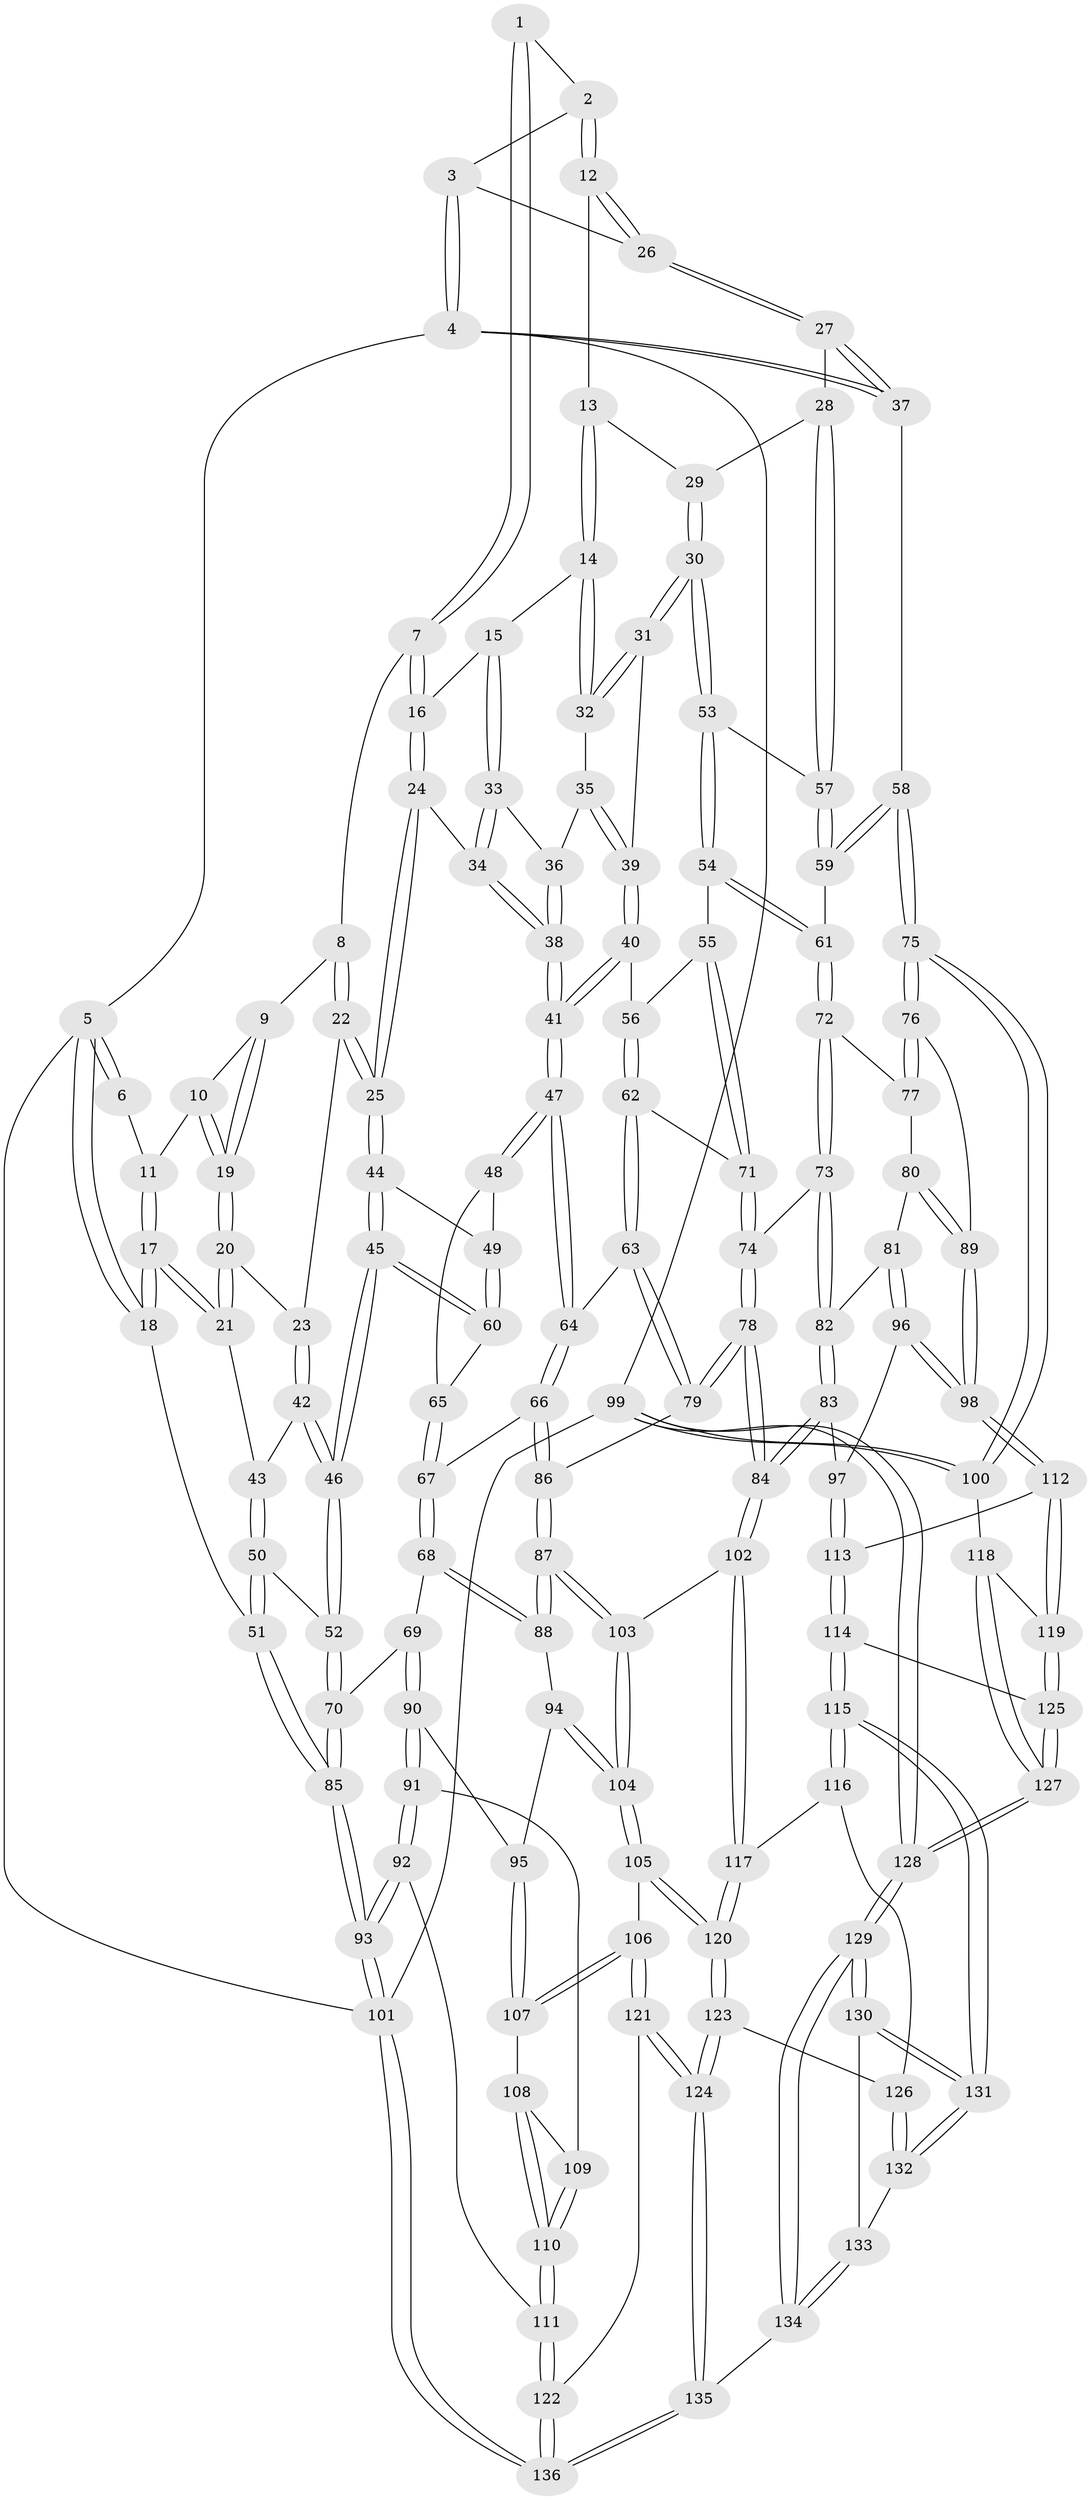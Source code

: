 // coarse degree distribution, {3: 0.12195121951219512, 5: 0.32926829268292684, 7: 0.012195121951219513, 2: 0.012195121951219513, 4: 0.43902439024390244, 6: 0.08536585365853659}
// Generated by graph-tools (version 1.1) at 2025/52/02/27/25 19:52:41]
// undirected, 136 vertices, 337 edges
graph export_dot {
graph [start="1"]
  node [color=gray90,style=filled];
  1 [pos="+0.3442428940056191+0"];
  2 [pos="+0.4725367188397061+0"];
  3 [pos="+0.8041818407253939+0"];
  4 [pos="+1+0"];
  5 [pos="+0+0"];
  6 [pos="+0.07179845457188597+0"];
  7 [pos="+0.3330933257710498+0"];
  8 [pos="+0.2598050988562216+0.04554753635158782"];
  9 [pos="+0.22486621330185466+0.05678780827466232"];
  10 [pos="+0.1324515145235122+0.07960808898256493"];
  11 [pos="+0.13012091314971075+0.07794773408916063"];
  12 [pos="+0.5317090642669776+0.14464634004575433"];
  13 [pos="+0.5275949635872773+0.14826993147509743"];
  14 [pos="+0.5044430261586056+0.15799457216451188"];
  15 [pos="+0.5026882726766664+0.15792754528817493"];
  16 [pos="+0.40088452798416774+0.11521592207311791"];
  17 [pos="+0+0.12104697109903641"];
  18 [pos="+0+0.09188350708191124"];
  19 [pos="+0.14643901278010904+0.15469937948027998"];
  20 [pos="+0.14760865884108187+0.16596058177031595"];
  21 [pos="+0+0.178244235937056"];
  22 [pos="+0.22377103314009095+0.214126184760839"];
  23 [pos="+0.21235711198672047+0.21666146115169665"];
  24 [pos="+0.3222352126114689+0.2376372620162357"];
  25 [pos="+0.3071165858149378+0.24409867335839122"];
  26 [pos="+0.7687749973410307+0.03811661024617755"];
  27 [pos="+0.7899570950503131+0.12404712064027772"];
  28 [pos="+0.7772521437156021+0.2055530924122611"];
  29 [pos="+0.5881918051367625+0.21964888321816037"];
  30 [pos="+0.5869075435757677+0.3067834372005656"];
  31 [pos="+0.577057524911952+0.30410034196879254"];
  32 [pos="+0.5093740596040189+0.1822157099937414"];
  33 [pos="+0.4524463761705145+0.23519242033664048"];
  34 [pos="+0.39266235672140654+0.2664306028406916"];
  35 [pos="+0.5026776502046073+0.28528795701528165"];
  36 [pos="+0.4720256174693573+0.2724714278773609"];
  37 [pos="+1+0.2641960789019559"];
  38 [pos="+0.4211600690239458+0.3043167283828713"];
  39 [pos="+0.5145507924836279+0.30629475516555177"];
  40 [pos="+0.456482176702332+0.36745887428967466"];
  41 [pos="+0.4449419854302756+0.3689154032217428"];
  42 [pos="+0.15570338172863749+0.28518025139884395"];
  43 [pos="+0.10467912225999777+0.289743867442551"];
  44 [pos="+0.30687304343351923+0.26508470852977456"];
  45 [pos="+0.2127218275984958+0.41875030664646845"];
  46 [pos="+0.20285290165339764+0.42124312108845163"];
  47 [pos="+0.39957243848183166+0.4103349790651968"];
  48 [pos="+0.36825671900303397+0.3967789453862947"];
  49 [pos="+0.33273362990259453+0.335286315839795"];
  50 [pos="+0.03846139774889799+0.3954125939208989"];
  51 [pos="+0+0.4228800956008887"];
  52 [pos="+0.16555572012285055+0.4658964352701543"];
  53 [pos="+0.6082681604727366+0.32173731034251685"];
  54 [pos="+0.6124530254697869+0.416540031512728"];
  55 [pos="+0.6067009708616964+0.422850396600484"];
  56 [pos="+0.505867986129027+0.39539702458868314"];
  57 [pos="+0.7772456333918842+0.20574534104138076"];
  58 [pos="+1+0.4228443429624561"];
  59 [pos="+0.8338612143306097+0.3501569479807968"];
  60 [pos="+0.21900818730003396+0.4193610919351858"];
  61 [pos="+0.7818795158328047+0.423904008438089"];
  62 [pos="+0.48430967139951026+0.4893339910397565"];
  63 [pos="+0.4518758673148189+0.5044678747460163"];
  64 [pos="+0.40951168590513526+0.505646872765289"];
  65 [pos="+0.25917257444000585+0.4268313570822993"];
  66 [pos="+0.3913028417791448+0.5319699819875011"];
  67 [pos="+0.3549535915995743+0.5400842501097552"];
  68 [pos="+0.29272752051780804+0.5791329237013595"];
  69 [pos="+0.19784016916722796+0.5596692393219542"];
  70 [pos="+0.16195004449399394+0.5250567856117001"];
  71 [pos="+0.5946022084781905+0.46661229792460757"];
  72 [pos="+0.7826133605942891+0.45386625117794754"];
  73 [pos="+0.7274813253161303+0.5223016383479955"];
  74 [pos="+0.6009061745981815+0.49903013874021873"];
  75 [pos="+1+0.5450214291957811"];
  76 [pos="+1+0.5484018388381569"];
  77 [pos="+0.8059857830326483+0.49129008357622156"];
  78 [pos="+0.592134668315808+0.6085692285907813"];
  79 [pos="+0.5822759690996452+0.6049396763075283"];
  80 [pos="+0.8372185830820013+0.5833400625291311"];
  81 [pos="+0.8012926876201216+0.6155373245758381"];
  82 [pos="+0.70473877659778+0.6040155244281443"];
  83 [pos="+0.6250205414142491+0.6553265527053868"];
  84 [pos="+0.6159962607611446+0.656336254472403"];
  85 [pos="+0+0.7149837648546913"];
  86 [pos="+0.4225922666497972+0.5953960478173111"];
  87 [pos="+0.423867469285983+0.7065325986538642"];
  88 [pos="+0.29712809858980893+0.6051862617611811"];
  89 [pos="+0.9299797950208536+0.6020191932270482"];
  90 [pos="+0.18778568118473027+0.6665727756310206"];
  91 [pos="+0.18352097406125994+0.6741746192932572"];
  92 [pos="+0+0.7740913340292169"];
  93 [pos="+0+0.7349986896695954"];
  94 [pos="+0.28989597509086223+0.6600464567486698"];
  95 [pos="+0.27886790990572624+0.6797586206529264"];
  96 [pos="+0.8055723970282497+0.6923388185872998"];
  97 [pos="+0.731250647947199+0.7138518155493343"];
  98 [pos="+0.8566843363459014+0.7333820802615127"];
  99 [pos="+1+1"];
  100 [pos="+1+0.7652444305078794"];
  101 [pos="+0+1"];
  102 [pos="+0.609705873535719+0.6665304525972836"];
  103 [pos="+0.42573402440126273+0.7147636025559146"];
  104 [pos="+0.4217894191072308+0.7221083268629777"];
  105 [pos="+0.41853323792772096+0.7317362953990065"];
  106 [pos="+0.29693829134767813+0.7762156832035441"];
  107 [pos="+0.28262702883129687+0.7656414306980208"];
  108 [pos="+0.28029829321306887+0.7654255581614703"];
  109 [pos="+0.19992376472980192+0.7052420526883465"];
  110 [pos="+0.1660139168395161+0.7971396022481072"];
  111 [pos="+0.08064961305233209+0.846386347452669"];
  112 [pos="+0.8733214950634828+0.7822724952761595"];
  113 [pos="+0.7465308466221903+0.7884614399000988"];
  114 [pos="+0.6906990139426952+0.8605839345030774"];
  115 [pos="+0.6581617201240424+0.8703898789681821"];
  116 [pos="+0.6166770580979372+0.8050526440685029"];
  117 [pos="+0.6085267015067919+0.7894456289955802"];
  118 [pos="+0.9760106825544677+0.8088650852834479"];
  119 [pos="+0.8792000080379219+0.7886088139974583"];
  120 [pos="+0.4544073931195647+0.8176619742933809"];
  121 [pos="+0.29785608320558193+0.8979752088916119"];
  122 [pos="+0.12940851344348211+0.9008969936773848"];
  123 [pos="+0.4439015388598407+0.885993021967702"];
  124 [pos="+0.3496668978160619+0.9460724247489392"];
  125 [pos="+0.8114747388879053+0.8951820897547991"];
  126 [pos="+0.47010459240432195+0.8988786143810641"];
  127 [pos="+0.8616403098121165+1"];
  128 [pos="+0.8700699799016685+1"];
  129 [pos="+0.7437020220055944+1"];
  130 [pos="+0.711760145609168+1"];
  131 [pos="+0.6473418470547155+0.9001343090949241"];
  132 [pos="+0.5200755672894135+0.9297331185752794"];
  133 [pos="+0.5200511847223578+0.9426345192322131"];
  134 [pos="+0.4535153616996138+1"];
  135 [pos="+0.3423873654885431+1"];
  136 [pos="+0.15984958767069865+1"];
  1 -- 2;
  1 -- 7;
  1 -- 7;
  2 -- 3;
  2 -- 12;
  2 -- 12;
  3 -- 4;
  3 -- 4;
  3 -- 26;
  4 -- 5;
  4 -- 37;
  4 -- 37;
  4 -- 99;
  5 -- 6;
  5 -- 6;
  5 -- 18;
  5 -- 18;
  5 -- 101;
  6 -- 11;
  7 -- 8;
  7 -- 16;
  7 -- 16;
  8 -- 9;
  8 -- 22;
  8 -- 22;
  9 -- 10;
  9 -- 19;
  9 -- 19;
  10 -- 11;
  10 -- 19;
  10 -- 19;
  11 -- 17;
  11 -- 17;
  12 -- 13;
  12 -- 26;
  12 -- 26;
  13 -- 14;
  13 -- 14;
  13 -- 29;
  14 -- 15;
  14 -- 32;
  14 -- 32;
  15 -- 16;
  15 -- 33;
  15 -- 33;
  16 -- 24;
  16 -- 24;
  17 -- 18;
  17 -- 18;
  17 -- 21;
  17 -- 21;
  18 -- 51;
  19 -- 20;
  19 -- 20;
  20 -- 21;
  20 -- 21;
  20 -- 23;
  21 -- 43;
  22 -- 23;
  22 -- 25;
  22 -- 25;
  23 -- 42;
  23 -- 42;
  24 -- 25;
  24 -- 25;
  24 -- 34;
  25 -- 44;
  25 -- 44;
  26 -- 27;
  26 -- 27;
  27 -- 28;
  27 -- 37;
  27 -- 37;
  28 -- 29;
  28 -- 57;
  28 -- 57;
  29 -- 30;
  29 -- 30;
  30 -- 31;
  30 -- 31;
  30 -- 53;
  30 -- 53;
  31 -- 32;
  31 -- 32;
  31 -- 39;
  32 -- 35;
  33 -- 34;
  33 -- 34;
  33 -- 36;
  34 -- 38;
  34 -- 38;
  35 -- 36;
  35 -- 39;
  35 -- 39;
  36 -- 38;
  36 -- 38;
  37 -- 58;
  38 -- 41;
  38 -- 41;
  39 -- 40;
  39 -- 40;
  40 -- 41;
  40 -- 41;
  40 -- 56;
  41 -- 47;
  41 -- 47;
  42 -- 43;
  42 -- 46;
  42 -- 46;
  43 -- 50;
  43 -- 50;
  44 -- 45;
  44 -- 45;
  44 -- 49;
  45 -- 46;
  45 -- 46;
  45 -- 60;
  45 -- 60;
  46 -- 52;
  46 -- 52;
  47 -- 48;
  47 -- 48;
  47 -- 64;
  47 -- 64;
  48 -- 49;
  48 -- 65;
  49 -- 60;
  49 -- 60;
  50 -- 51;
  50 -- 51;
  50 -- 52;
  51 -- 85;
  51 -- 85;
  52 -- 70;
  52 -- 70;
  53 -- 54;
  53 -- 54;
  53 -- 57;
  54 -- 55;
  54 -- 61;
  54 -- 61;
  55 -- 56;
  55 -- 71;
  55 -- 71;
  56 -- 62;
  56 -- 62;
  57 -- 59;
  57 -- 59;
  58 -- 59;
  58 -- 59;
  58 -- 75;
  58 -- 75;
  59 -- 61;
  60 -- 65;
  61 -- 72;
  61 -- 72;
  62 -- 63;
  62 -- 63;
  62 -- 71;
  63 -- 64;
  63 -- 79;
  63 -- 79;
  64 -- 66;
  64 -- 66;
  65 -- 67;
  65 -- 67;
  66 -- 67;
  66 -- 86;
  66 -- 86;
  67 -- 68;
  67 -- 68;
  68 -- 69;
  68 -- 88;
  68 -- 88;
  69 -- 70;
  69 -- 90;
  69 -- 90;
  70 -- 85;
  70 -- 85;
  71 -- 74;
  71 -- 74;
  72 -- 73;
  72 -- 73;
  72 -- 77;
  73 -- 74;
  73 -- 82;
  73 -- 82;
  74 -- 78;
  74 -- 78;
  75 -- 76;
  75 -- 76;
  75 -- 100;
  75 -- 100;
  76 -- 77;
  76 -- 77;
  76 -- 89;
  77 -- 80;
  78 -- 79;
  78 -- 79;
  78 -- 84;
  78 -- 84;
  79 -- 86;
  80 -- 81;
  80 -- 89;
  80 -- 89;
  81 -- 82;
  81 -- 96;
  81 -- 96;
  82 -- 83;
  82 -- 83;
  83 -- 84;
  83 -- 84;
  83 -- 97;
  84 -- 102;
  84 -- 102;
  85 -- 93;
  85 -- 93;
  86 -- 87;
  86 -- 87;
  87 -- 88;
  87 -- 88;
  87 -- 103;
  87 -- 103;
  88 -- 94;
  89 -- 98;
  89 -- 98;
  90 -- 91;
  90 -- 91;
  90 -- 95;
  91 -- 92;
  91 -- 92;
  91 -- 109;
  92 -- 93;
  92 -- 93;
  92 -- 111;
  93 -- 101;
  93 -- 101;
  94 -- 95;
  94 -- 104;
  94 -- 104;
  95 -- 107;
  95 -- 107;
  96 -- 97;
  96 -- 98;
  96 -- 98;
  97 -- 113;
  97 -- 113;
  98 -- 112;
  98 -- 112;
  99 -- 100;
  99 -- 100;
  99 -- 128;
  99 -- 128;
  99 -- 101;
  100 -- 118;
  101 -- 136;
  101 -- 136;
  102 -- 103;
  102 -- 117;
  102 -- 117;
  103 -- 104;
  103 -- 104;
  104 -- 105;
  104 -- 105;
  105 -- 106;
  105 -- 120;
  105 -- 120;
  106 -- 107;
  106 -- 107;
  106 -- 121;
  106 -- 121;
  107 -- 108;
  108 -- 109;
  108 -- 110;
  108 -- 110;
  109 -- 110;
  109 -- 110;
  110 -- 111;
  110 -- 111;
  111 -- 122;
  111 -- 122;
  112 -- 113;
  112 -- 119;
  112 -- 119;
  113 -- 114;
  113 -- 114;
  114 -- 115;
  114 -- 115;
  114 -- 125;
  115 -- 116;
  115 -- 116;
  115 -- 131;
  115 -- 131;
  116 -- 117;
  116 -- 126;
  117 -- 120;
  117 -- 120;
  118 -- 119;
  118 -- 127;
  118 -- 127;
  119 -- 125;
  119 -- 125;
  120 -- 123;
  120 -- 123;
  121 -- 122;
  121 -- 124;
  121 -- 124;
  122 -- 136;
  122 -- 136;
  123 -- 124;
  123 -- 124;
  123 -- 126;
  124 -- 135;
  124 -- 135;
  125 -- 127;
  125 -- 127;
  126 -- 132;
  126 -- 132;
  127 -- 128;
  127 -- 128;
  128 -- 129;
  128 -- 129;
  129 -- 130;
  129 -- 130;
  129 -- 134;
  129 -- 134;
  130 -- 131;
  130 -- 131;
  130 -- 133;
  131 -- 132;
  131 -- 132;
  132 -- 133;
  133 -- 134;
  133 -- 134;
  134 -- 135;
  135 -- 136;
  135 -- 136;
}
